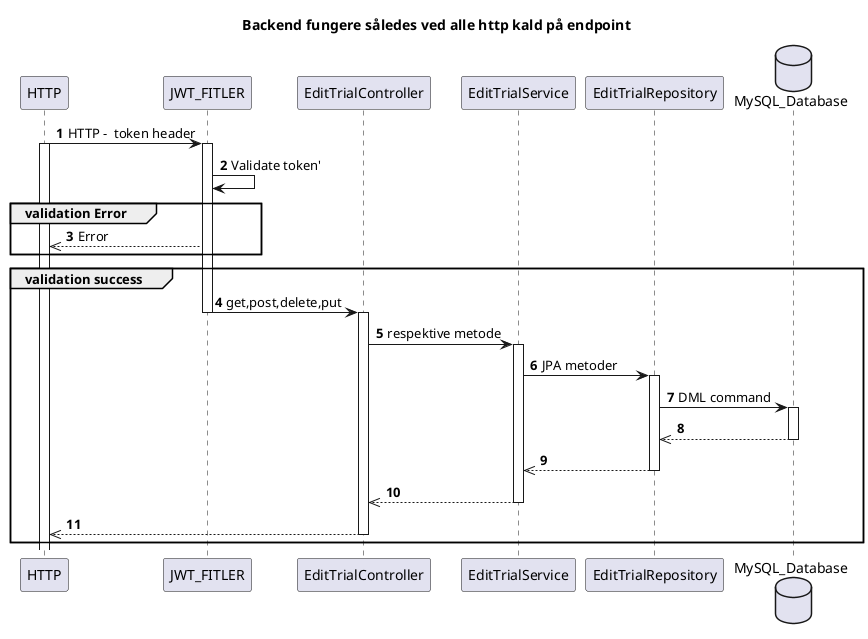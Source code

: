 @startuml
'https://plantuml.com/sequence-diagram

title Backend fungere således ved alle http kald på endpoint

participant    HTTP            as request
participant    JWT_FITLER             as filter
participant    EditTrialController    as controller
participant    EditTrialService       as Service
participant    EditTrialRepository    as Repo
database        MySQL_Database        as db


autonumber


request -> filter :HTTP -  token header
activate request
activate filter

filter -> filter : Validate token'


group validation Error
filter -->> request : Error

end


group validation success
filter -> controller : get,post,delete,put
deactivate filter

activate controller
controller -> Service : respektive metode
activate Service
Service -> Repo : JPA metoder
activate Repo
Repo -> db : DML command
activate db
db -->> Repo
deactivate db
Repo -->> Service
deactivate Repo
Service -->> controller
deactivate Service
controller -->> request
deactivate controller
end

@enduml